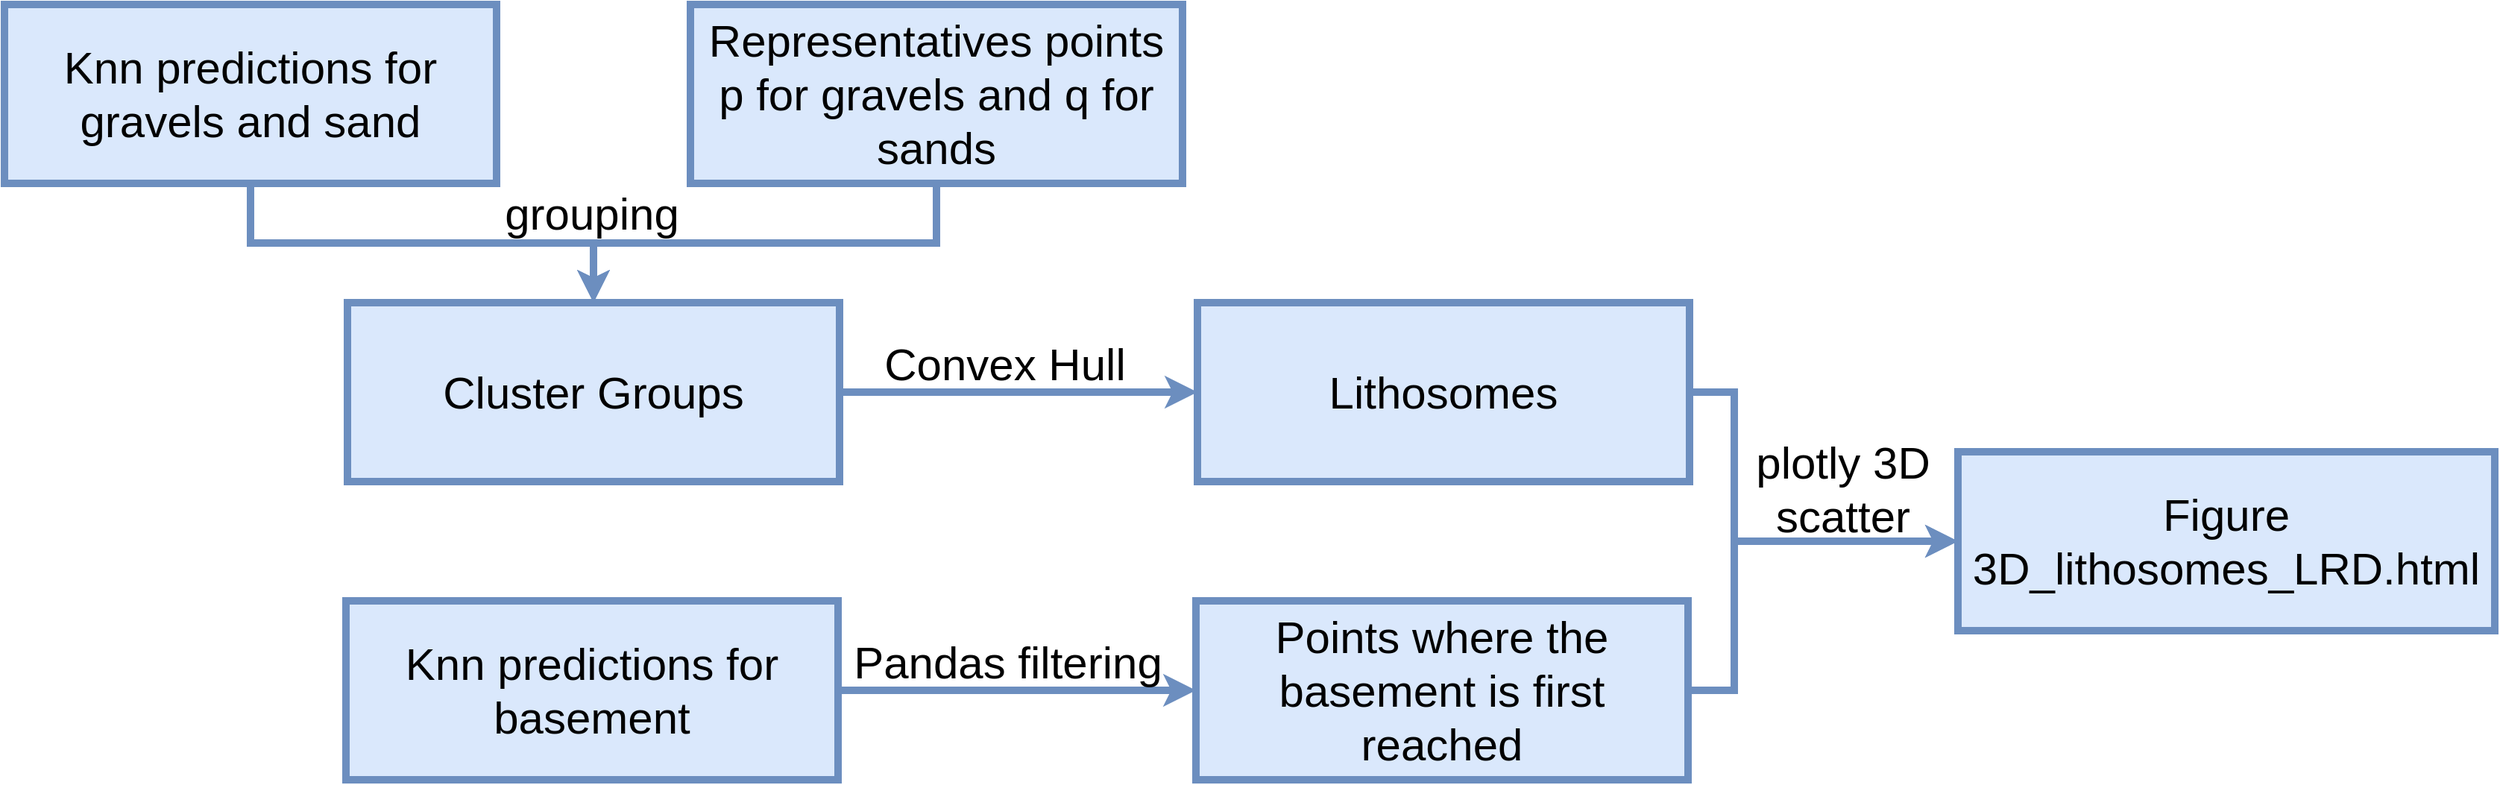<mxfile version="19.0.2" type="device"><diagram id="fNOBkLaAhuOzdhUiapiz" name="Page-1"><mxGraphModel dx="1350" dy="793" grid="1" gridSize="10" guides="1" tooltips="1" connect="1" arrows="1" fold="1" page="1" pageScale="1" pageWidth="1600" pageHeight="1200" math="0" shadow="0"><root><mxCell id="0"/><mxCell id="1" parent="0"/><mxCell id="_fXpVUF5_wgCW_Ynrs2v-48" style="edgeStyle=orthogonalEdgeStyle;rounded=0;orthogonalLoop=1;jettySize=auto;html=1;exitX=0.5;exitY=1;exitDx=0;exitDy=0;entryX=0.5;entryY=0;entryDx=0;entryDy=0;fontFamily=Helvetica;fontSize=30;strokeWidth=5;fillColor=#dae8fc;strokeColor=#6c8ebf;" parent="1" source="_fXpVUF5_wgCW_Ynrs2v-40" target="_fXpVUF5_wgCW_Ynrs2v-43" edge="1"><mxGeometry relative="1" as="geometry"><Array as="points"><mxPoint x="245" y="240"/><mxPoint x="475" y="240"/></Array></mxGeometry></mxCell><mxCell id="_fXpVUF5_wgCW_Ynrs2v-40" value="Knn predictions for gravels and sand" style="rounded=0;whiteSpace=wrap;html=1;fontFamily=Helvetica;fontSize=30;fillColor=#dae8fc;strokeColor=#6c8ebf;strokeWidth=5;" parent="1" vertex="1"><mxGeometry x="80" y="80" width="330" height="120" as="geometry"/></mxCell><mxCell id="_fXpVUF5_wgCW_Ynrs2v-50" style="edgeStyle=orthogonalEdgeStyle;rounded=0;orthogonalLoop=1;jettySize=auto;html=1;exitX=0.5;exitY=1;exitDx=0;exitDy=0;entryX=0.5;entryY=0;entryDx=0;entryDy=0;fontFamily=Helvetica;fontSize=30;strokeWidth=5;fillColor=#dae8fc;strokeColor=#6c8ebf;" parent="1" source="_fXpVUF5_wgCW_Ynrs2v-41" target="_fXpVUF5_wgCW_Ynrs2v-43" edge="1"><mxGeometry relative="1" as="geometry"><Array as="points"><mxPoint x="705" y="240"/><mxPoint x="475" y="240"/></Array></mxGeometry></mxCell><mxCell id="_fXpVUF5_wgCW_Ynrs2v-41" value="Representatives points p for gravels and q for sands" style="rounded=0;whiteSpace=wrap;html=1;fontFamily=Helvetica;fontSize=30;fillColor=#dae8fc;strokeColor=#6c8ebf;strokeWidth=5;" parent="1" vertex="1"><mxGeometry x="540" y="80" width="330" height="120" as="geometry"/></mxCell><mxCell id="_fXpVUF5_wgCW_Ynrs2v-59" style="edgeStyle=orthogonalEdgeStyle;rounded=0;orthogonalLoop=1;jettySize=auto;html=1;exitX=1;exitY=0.5;exitDx=0;exitDy=0;fontFamily=Helvetica;fontSize=30;strokeWidth=5;fillColor=#dae8fc;strokeColor=#6c8ebf;" parent="1" source="_fXpVUF5_wgCW_Ynrs2v-42" target="_fXpVUF5_wgCW_Ynrs2v-46" edge="1"><mxGeometry relative="1" as="geometry"><Array as="points"><mxPoint x="1240" y="340"/><mxPoint x="1240" y="440"/></Array></mxGeometry></mxCell><mxCell id="_fXpVUF5_wgCW_Ynrs2v-42" value="Lithosomes" style="rounded=0;whiteSpace=wrap;html=1;fontFamily=Helvetica;fontSize=30;fillColor=#dae8fc;strokeColor=#6c8ebf;strokeWidth=5;" parent="1" vertex="1"><mxGeometry x="880" y="280" width="330" height="120" as="geometry"/></mxCell><mxCell id="_fXpVUF5_wgCW_Ynrs2v-53" style="edgeStyle=orthogonalEdgeStyle;rounded=0;orthogonalLoop=1;jettySize=auto;html=1;exitX=1;exitY=0.5;exitDx=0;exitDy=0;entryX=0;entryY=0.5;entryDx=0;entryDy=0;fontFamily=Helvetica;fontSize=30;strokeWidth=5;fillColor=#dae8fc;strokeColor=#6c8ebf;" parent="1" source="_fXpVUF5_wgCW_Ynrs2v-43" target="_fXpVUF5_wgCW_Ynrs2v-42" edge="1"><mxGeometry relative="1" as="geometry"/></mxCell><mxCell id="_fXpVUF5_wgCW_Ynrs2v-43" value="Cluster Groups" style="rounded=0;whiteSpace=wrap;html=1;fontFamily=Helvetica;fontSize=30;fillColor=#dae8fc;strokeColor=#6c8ebf;strokeWidth=5;" parent="1" vertex="1"><mxGeometry x="310" y="280" width="330" height="120" as="geometry"/></mxCell><mxCell id="_fXpVUF5_wgCW_Ynrs2v-61" style="edgeStyle=orthogonalEdgeStyle;rounded=0;orthogonalLoop=1;jettySize=auto;html=1;exitX=1;exitY=0.5;exitDx=0;exitDy=0;entryX=0;entryY=0.5;entryDx=0;entryDy=0;fontFamily=Helvetica;fontSize=30;strokeWidth=5;fillColor=#dae8fc;strokeColor=#6c8ebf;" parent="1" source="_fXpVUF5_wgCW_Ynrs2v-44" target="_fXpVUF5_wgCW_Ynrs2v-46" edge="1"><mxGeometry relative="1" as="geometry"><Array as="points"><mxPoint x="1240" y="540"/><mxPoint x="1240" y="440"/></Array></mxGeometry></mxCell><mxCell id="_fXpVUF5_wgCW_Ynrs2v-44" value="Points where the basement is first reached" style="rounded=0;whiteSpace=wrap;html=1;fontFamily=Helvetica;fontSize=30;fillColor=#dae8fc;strokeColor=#6c8ebf;strokeWidth=5;" parent="1" vertex="1"><mxGeometry x="879" y="480" width="330" height="120" as="geometry"/></mxCell><mxCell id="_fXpVUF5_wgCW_Ynrs2v-56" style="edgeStyle=orthogonalEdgeStyle;rounded=0;orthogonalLoop=1;jettySize=auto;html=1;exitX=1;exitY=0.5;exitDx=0;exitDy=0;entryX=0;entryY=0.5;entryDx=0;entryDy=0;fontFamily=Helvetica;fontSize=30;strokeWidth=5;fillColor=#dae8fc;strokeColor=#6c8ebf;" parent="1" source="_fXpVUF5_wgCW_Ynrs2v-45" target="_fXpVUF5_wgCW_Ynrs2v-44" edge="1"><mxGeometry relative="1" as="geometry"/></mxCell><mxCell id="_fXpVUF5_wgCW_Ynrs2v-45" value="Knn predictions for basement" style="rounded=0;whiteSpace=wrap;html=1;fontFamily=Helvetica;fontSize=30;fillColor=#dae8fc;strokeColor=#6c8ebf;strokeWidth=5;" parent="1" vertex="1"><mxGeometry x="309" y="480" width="330" height="120" as="geometry"/></mxCell><mxCell id="_fXpVUF5_wgCW_Ynrs2v-46" value="&lt;pre style=&quot;font-size: 30px;&quot;&gt;&lt;font style=&quot;font-size: 30px;&quot; face=&quot;Helvetica&quot;&gt;Figure&lt;br style=&quot;font-size: 30px;&quot;&gt;3D_lithosomes_LRD.html&lt;/font&gt;&lt;/pre&gt;" style="rounded=0;whiteSpace=wrap;html=1;fontFamily=Helvetica;fontSize=30;fillColor=#dae8fc;strokeColor=#6c8ebf;strokeWidth=5;" parent="1" vertex="1"><mxGeometry x="1390" y="380" width="360" height="120" as="geometry"/></mxCell><mxCell id="_fXpVUF5_wgCW_Ynrs2v-51" value="grouping" style="text;html=1;strokeColor=none;fillColor=none;align=center;verticalAlign=middle;whiteSpace=wrap;rounded=0;fontFamily=Helvetica;fontSize=30;" parent="1" vertex="1"><mxGeometry x="374" y="205" width="200" height="30" as="geometry"/></mxCell><mxCell id="_fXpVUF5_wgCW_Ynrs2v-54" value="Convex Hull" style="text;html=1;strokeColor=none;fillColor=none;align=center;verticalAlign=middle;whiteSpace=wrap;rounded=0;fontFamily=Helvetica;fontSize=30;" parent="1" vertex="1"><mxGeometry x="651" y="306" width="200" height="30" as="geometry"/></mxCell><mxCell id="_fXpVUF5_wgCW_Ynrs2v-57" value="Pandas filtering" style="text;html=1;strokeColor=none;fillColor=none;align=center;verticalAlign=middle;whiteSpace=wrap;rounded=0;fontFamily=Helvetica;fontSize=30;" parent="1" vertex="1"><mxGeometry x="633" y="491" width="240" height="60" as="geometry"/></mxCell><mxCell id="_fXpVUF5_wgCW_Ynrs2v-62" value="plotly 3D scatter" style="text;html=1;strokeColor=none;fillColor=none;align=center;verticalAlign=middle;whiteSpace=wrap;rounded=0;fontFamily=Helvetica;fontSize=30;" parent="1" vertex="1"><mxGeometry x="1218" y="370" width="190" height="70" as="geometry"/></mxCell></root></mxGraphModel></diagram></mxfile>